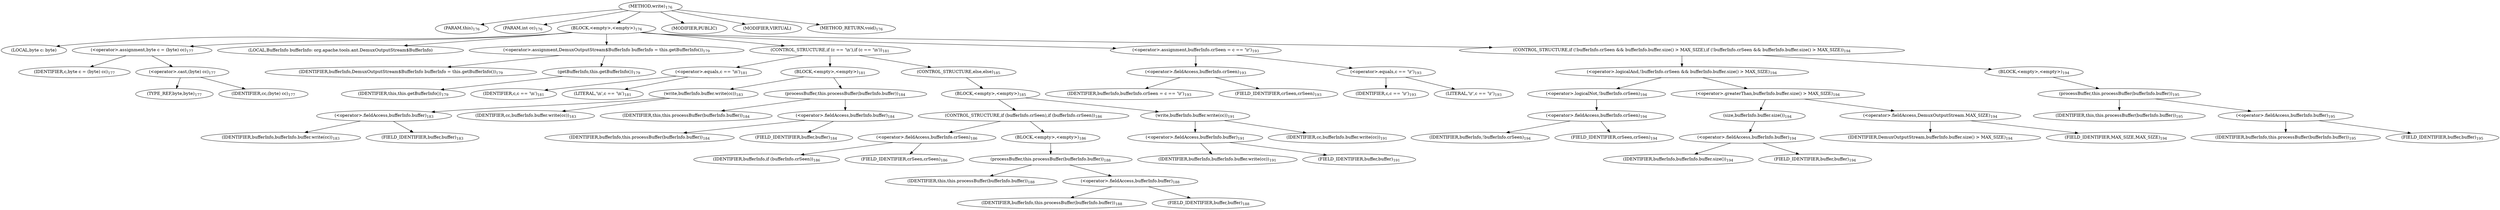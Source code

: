 digraph "write" {  
"226" [label = <(METHOD,write)<SUB>176</SUB>> ]
"22" [label = <(PARAM,this)<SUB>176</SUB>> ]
"227" [label = <(PARAM,int cc)<SUB>176</SUB>> ]
"228" [label = <(BLOCK,&lt;empty&gt;,&lt;empty&gt;)<SUB>176</SUB>> ]
"229" [label = <(LOCAL,byte c: byte)> ]
"230" [label = <(&lt;operator&gt;.assignment,byte c = (byte) cc)<SUB>177</SUB>> ]
"231" [label = <(IDENTIFIER,c,byte c = (byte) cc)<SUB>177</SUB>> ]
"232" [label = <(&lt;operator&gt;.cast,(byte) cc)<SUB>177</SUB>> ]
"233" [label = <(TYPE_REF,byte,byte)<SUB>177</SUB>> ]
"234" [label = <(IDENTIFIER,cc,(byte) cc)<SUB>177</SUB>> ]
"235" [label = <(LOCAL,BufferInfo bufferInfo: org.apache.tools.ant.DemuxOutputStream$BufferInfo)> ]
"236" [label = <(&lt;operator&gt;.assignment,DemuxOutputStream$BufferInfo bufferInfo = this.getBufferInfo())<SUB>179</SUB>> ]
"237" [label = <(IDENTIFIER,bufferInfo,DemuxOutputStream$BufferInfo bufferInfo = this.getBufferInfo())<SUB>179</SUB>> ]
"238" [label = <(getBufferInfo,this.getBufferInfo())<SUB>179</SUB>> ]
"21" [label = <(IDENTIFIER,this,this.getBufferInfo())<SUB>179</SUB>> ]
"239" [label = <(CONTROL_STRUCTURE,if (c == '\n'),if (c == '\n'))<SUB>181</SUB>> ]
"240" [label = <(&lt;operator&gt;.equals,c == '\n')<SUB>181</SUB>> ]
"241" [label = <(IDENTIFIER,c,c == '\n')<SUB>181</SUB>> ]
"242" [label = <(LITERAL,'\n',c == '\n')<SUB>181</SUB>> ]
"243" [label = <(BLOCK,&lt;empty&gt;,&lt;empty&gt;)<SUB>181</SUB>> ]
"244" [label = <(write,bufferInfo.buffer.write(cc))<SUB>183</SUB>> ]
"245" [label = <(&lt;operator&gt;.fieldAccess,bufferInfo.buffer)<SUB>183</SUB>> ]
"246" [label = <(IDENTIFIER,bufferInfo,bufferInfo.buffer.write(cc))<SUB>183</SUB>> ]
"247" [label = <(FIELD_IDENTIFIER,buffer,buffer)<SUB>183</SUB>> ]
"248" [label = <(IDENTIFIER,cc,bufferInfo.buffer.write(cc))<SUB>183</SUB>> ]
"249" [label = <(processBuffer,this.processBuffer(bufferInfo.buffer))<SUB>184</SUB>> ]
"23" [label = <(IDENTIFIER,this,this.processBuffer(bufferInfo.buffer))<SUB>184</SUB>> ]
"250" [label = <(&lt;operator&gt;.fieldAccess,bufferInfo.buffer)<SUB>184</SUB>> ]
"251" [label = <(IDENTIFIER,bufferInfo,this.processBuffer(bufferInfo.buffer))<SUB>184</SUB>> ]
"252" [label = <(FIELD_IDENTIFIER,buffer,buffer)<SUB>184</SUB>> ]
"253" [label = <(CONTROL_STRUCTURE,else,else)<SUB>185</SUB>> ]
"254" [label = <(BLOCK,&lt;empty&gt;,&lt;empty&gt;)<SUB>185</SUB>> ]
"255" [label = <(CONTROL_STRUCTURE,if (bufferInfo.crSeen),if (bufferInfo.crSeen))<SUB>186</SUB>> ]
"256" [label = <(&lt;operator&gt;.fieldAccess,bufferInfo.crSeen)<SUB>186</SUB>> ]
"257" [label = <(IDENTIFIER,bufferInfo,if (bufferInfo.crSeen))<SUB>186</SUB>> ]
"258" [label = <(FIELD_IDENTIFIER,crSeen,crSeen)<SUB>186</SUB>> ]
"259" [label = <(BLOCK,&lt;empty&gt;,&lt;empty&gt;)<SUB>186</SUB>> ]
"260" [label = <(processBuffer,this.processBuffer(bufferInfo.buffer))<SUB>188</SUB>> ]
"24" [label = <(IDENTIFIER,this,this.processBuffer(bufferInfo.buffer))<SUB>188</SUB>> ]
"261" [label = <(&lt;operator&gt;.fieldAccess,bufferInfo.buffer)<SUB>188</SUB>> ]
"262" [label = <(IDENTIFIER,bufferInfo,this.processBuffer(bufferInfo.buffer))<SUB>188</SUB>> ]
"263" [label = <(FIELD_IDENTIFIER,buffer,buffer)<SUB>188</SUB>> ]
"264" [label = <(write,bufferInfo.buffer.write(cc))<SUB>191</SUB>> ]
"265" [label = <(&lt;operator&gt;.fieldAccess,bufferInfo.buffer)<SUB>191</SUB>> ]
"266" [label = <(IDENTIFIER,bufferInfo,bufferInfo.buffer.write(cc))<SUB>191</SUB>> ]
"267" [label = <(FIELD_IDENTIFIER,buffer,buffer)<SUB>191</SUB>> ]
"268" [label = <(IDENTIFIER,cc,bufferInfo.buffer.write(cc))<SUB>191</SUB>> ]
"269" [label = <(&lt;operator&gt;.assignment,bufferInfo.crSeen = c == '\r')<SUB>193</SUB>> ]
"270" [label = <(&lt;operator&gt;.fieldAccess,bufferInfo.crSeen)<SUB>193</SUB>> ]
"271" [label = <(IDENTIFIER,bufferInfo,bufferInfo.crSeen = c == '\r')<SUB>193</SUB>> ]
"272" [label = <(FIELD_IDENTIFIER,crSeen,crSeen)<SUB>193</SUB>> ]
"273" [label = <(&lt;operator&gt;.equals,c == '\r')<SUB>193</SUB>> ]
"274" [label = <(IDENTIFIER,c,c == '\r')<SUB>193</SUB>> ]
"275" [label = <(LITERAL,'\r',c == '\r')<SUB>193</SUB>> ]
"276" [label = <(CONTROL_STRUCTURE,if (!bufferInfo.crSeen &amp;&amp; bufferInfo.buffer.size() &gt; MAX_SIZE),if (!bufferInfo.crSeen &amp;&amp; bufferInfo.buffer.size() &gt; MAX_SIZE))<SUB>194</SUB>> ]
"277" [label = <(&lt;operator&gt;.logicalAnd,!bufferInfo.crSeen &amp;&amp; bufferInfo.buffer.size() &gt; MAX_SIZE)<SUB>194</SUB>> ]
"278" [label = <(&lt;operator&gt;.logicalNot,!bufferInfo.crSeen)<SUB>194</SUB>> ]
"279" [label = <(&lt;operator&gt;.fieldAccess,bufferInfo.crSeen)<SUB>194</SUB>> ]
"280" [label = <(IDENTIFIER,bufferInfo,!bufferInfo.crSeen)<SUB>194</SUB>> ]
"281" [label = <(FIELD_IDENTIFIER,crSeen,crSeen)<SUB>194</SUB>> ]
"282" [label = <(&lt;operator&gt;.greaterThan,bufferInfo.buffer.size() &gt; MAX_SIZE)<SUB>194</SUB>> ]
"283" [label = <(size,bufferInfo.buffer.size())<SUB>194</SUB>> ]
"284" [label = <(&lt;operator&gt;.fieldAccess,bufferInfo.buffer)<SUB>194</SUB>> ]
"285" [label = <(IDENTIFIER,bufferInfo,bufferInfo.buffer.size())<SUB>194</SUB>> ]
"286" [label = <(FIELD_IDENTIFIER,buffer,buffer)<SUB>194</SUB>> ]
"287" [label = <(&lt;operator&gt;.fieldAccess,DemuxOutputStream.MAX_SIZE)<SUB>194</SUB>> ]
"288" [label = <(IDENTIFIER,DemuxOutputStream,bufferInfo.buffer.size() &gt; MAX_SIZE)<SUB>194</SUB>> ]
"289" [label = <(FIELD_IDENTIFIER,MAX_SIZE,MAX_SIZE)<SUB>194</SUB>> ]
"290" [label = <(BLOCK,&lt;empty&gt;,&lt;empty&gt;)<SUB>194</SUB>> ]
"291" [label = <(processBuffer,this.processBuffer(bufferInfo.buffer))<SUB>195</SUB>> ]
"25" [label = <(IDENTIFIER,this,this.processBuffer(bufferInfo.buffer))<SUB>195</SUB>> ]
"292" [label = <(&lt;operator&gt;.fieldAccess,bufferInfo.buffer)<SUB>195</SUB>> ]
"293" [label = <(IDENTIFIER,bufferInfo,this.processBuffer(bufferInfo.buffer))<SUB>195</SUB>> ]
"294" [label = <(FIELD_IDENTIFIER,buffer,buffer)<SUB>195</SUB>> ]
"295" [label = <(MODIFIER,PUBLIC)> ]
"296" [label = <(MODIFIER,VIRTUAL)> ]
"297" [label = <(METHOD_RETURN,void)<SUB>176</SUB>> ]
  "226" -> "22" 
  "226" -> "227" 
  "226" -> "228" 
  "226" -> "295" 
  "226" -> "296" 
  "226" -> "297" 
  "228" -> "229" 
  "228" -> "230" 
  "228" -> "235" 
  "228" -> "236" 
  "228" -> "239" 
  "228" -> "269" 
  "228" -> "276" 
  "230" -> "231" 
  "230" -> "232" 
  "232" -> "233" 
  "232" -> "234" 
  "236" -> "237" 
  "236" -> "238" 
  "238" -> "21" 
  "239" -> "240" 
  "239" -> "243" 
  "239" -> "253" 
  "240" -> "241" 
  "240" -> "242" 
  "243" -> "244" 
  "243" -> "249" 
  "244" -> "245" 
  "244" -> "248" 
  "245" -> "246" 
  "245" -> "247" 
  "249" -> "23" 
  "249" -> "250" 
  "250" -> "251" 
  "250" -> "252" 
  "253" -> "254" 
  "254" -> "255" 
  "254" -> "264" 
  "255" -> "256" 
  "255" -> "259" 
  "256" -> "257" 
  "256" -> "258" 
  "259" -> "260" 
  "260" -> "24" 
  "260" -> "261" 
  "261" -> "262" 
  "261" -> "263" 
  "264" -> "265" 
  "264" -> "268" 
  "265" -> "266" 
  "265" -> "267" 
  "269" -> "270" 
  "269" -> "273" 
  "270" -> "271" 
  "270" -> "272" 
  "273" -> "274" 
  "273" -> "275" 
  "276" -> "277" 
  "276" -> "290" 
  "277" -> "278" 
  "277" -> "282" 
  "278" -> "279" 
  "279" -> "280" 
  "279" -> "281" 
  "282" -> "283" 
  "282" -> "287" 
  "283" -> "284" 
  "284" -> "285" 
  "284" -> "286" 
  "287" -> "288" 
  "287" -> "289" 
  "290" -> "291" 
  "291" -> "25" 
  "291" -> "292" 
  "292" -> "293" 
  "292" -> "294" 
}
